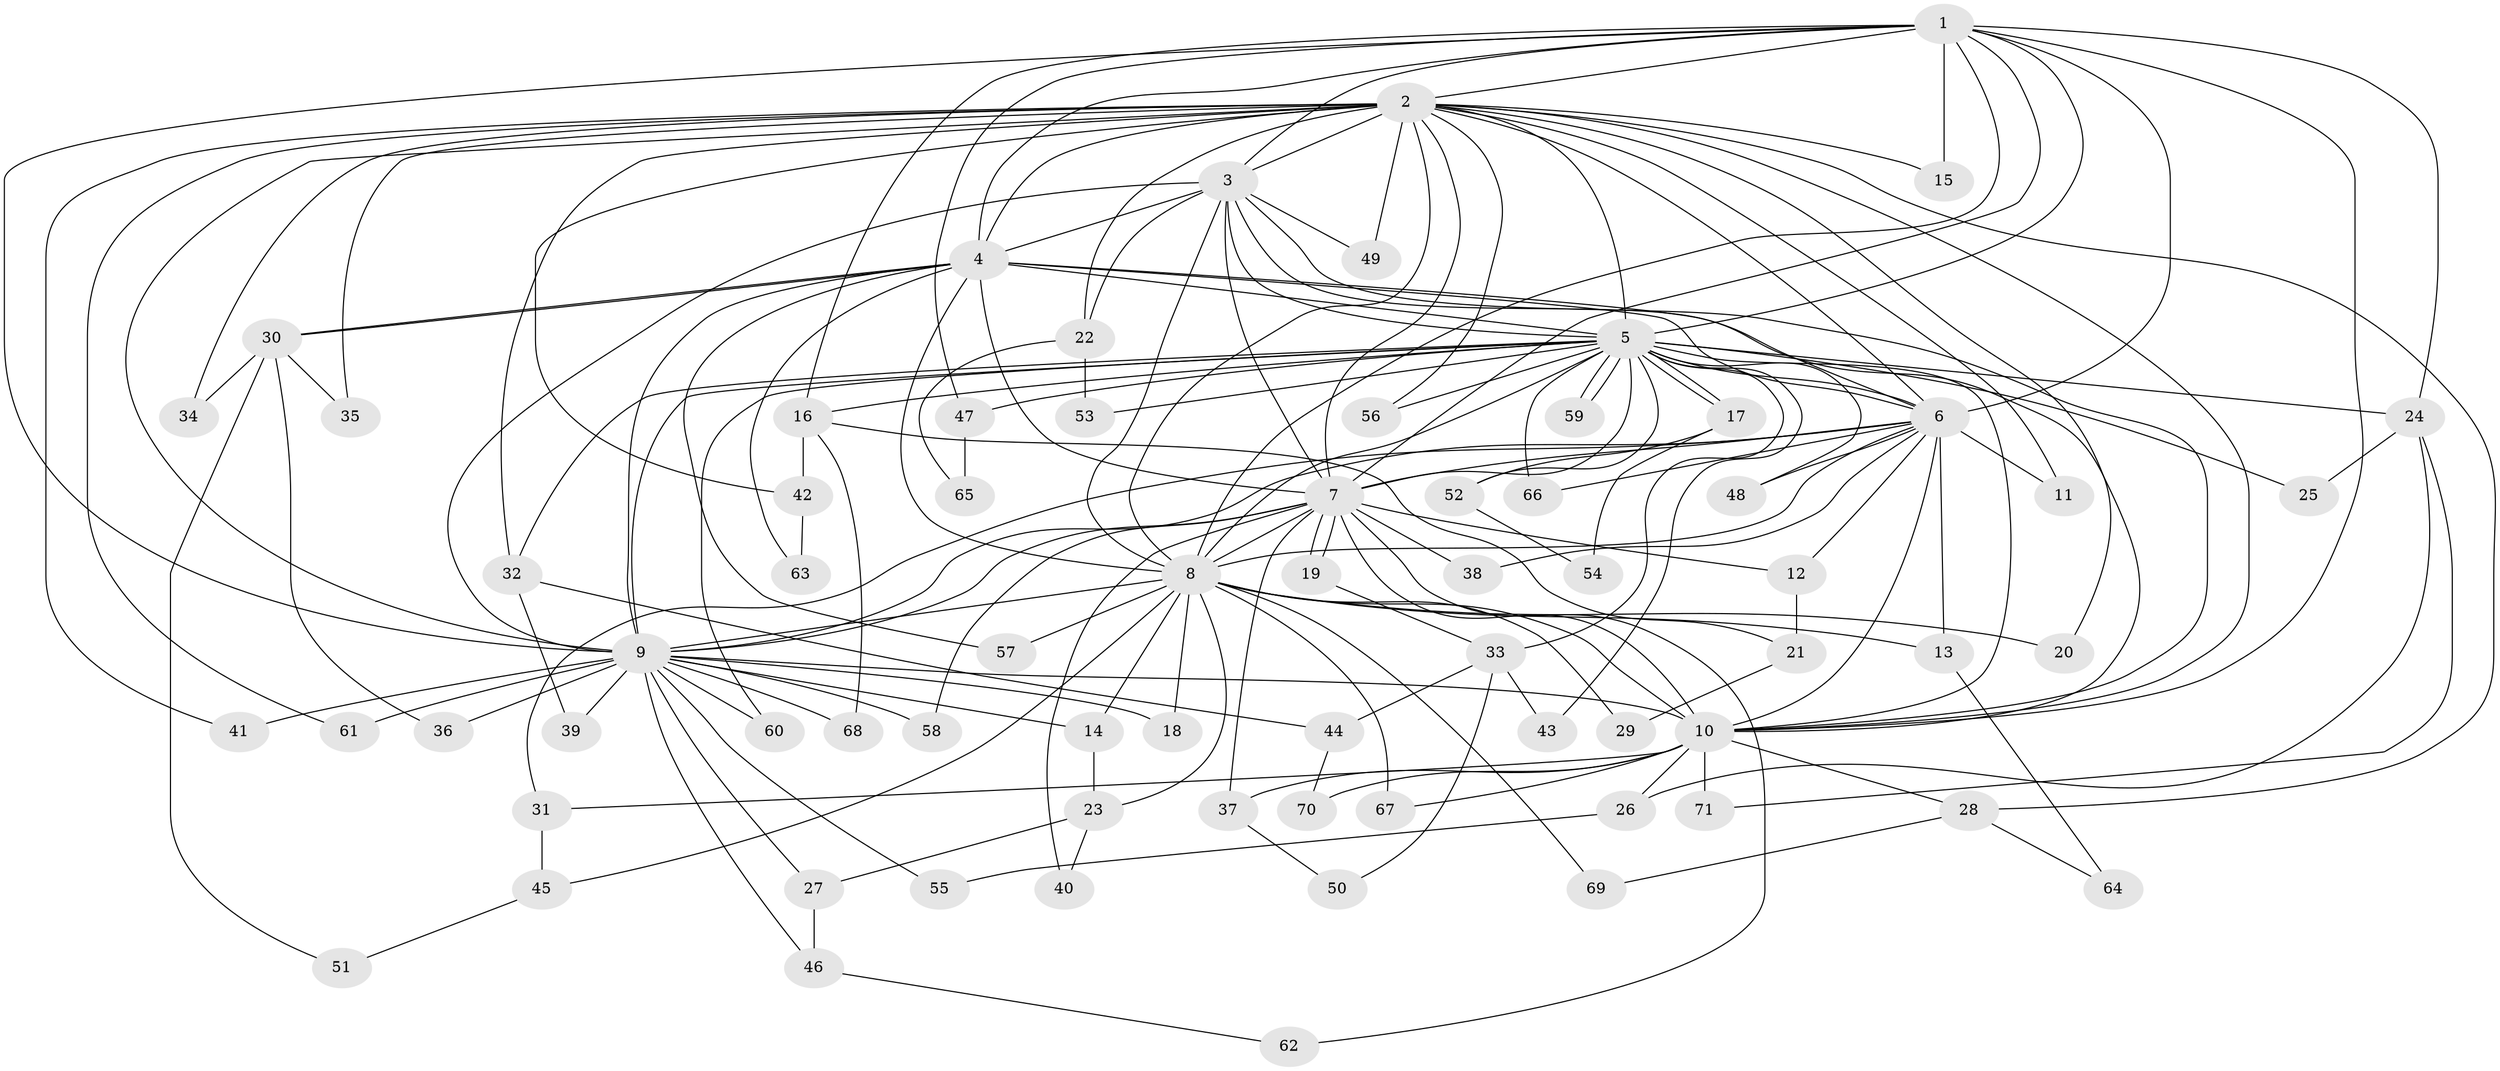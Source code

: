 // Generated by graph-tools (version 1.1) at 2025/35/03/09/25 02:35:05]
// undirected, 71 vertices, 167 edges
graph export_dot {
graph [start="1"]
  node [color=gray90,style=filled];
  1;
  2;
  3;
  4;
  5;
  6;
  7;
  8;
  9;
  10;
  11;
  12;
  13;
  14;
  15;
  16;
  17;
  18;
  19;
  20;
  21;
  22;
  23;
  24;
  25;
  26;
  27;
  28;
  29;
  30;
  31;
  32;
  33;
  34;
  35;
  36;
  37;
  38;
  39;
  40;
  41;
  42;
  43;
  44;
  45;
  46;
  47;
  48;
  49;
  50;
  51;
  52;
  53;
  54;
  55;
  56;
  57;
  58;
  59;
  60;
  61;
  62;
  63;
  64;
  65;
  66;
  67;
  68;
  69;
  70;
  71;
  1 -- 2;
  1 -- 3;
  1 -- 4;
  1 -- 5;
  1 -- 6;
  1 -- 7;
  1 -- 8;
  1 -- 9;
  1 -- 10;
  1 -- 15;
  1 -- 16;
  1 -- 24;
  1 -- 47;
  2 -- 3;
  2 -- 4;
  2 -- 5;
  2 -- 6;
  2 -- 7;
  2 -- 8;
  2 -- 9;
  2 -- 10;
  2 -- 11;
  2 -- 15;
  2 -- 20;
  2 -- 22;
  2 -- 28;
  2 -- 32;
  2 -- 34;
  2 -- 35;
  2 -- 41;
  2 -- 42;
  2 -- 49;
  2 -- 56;
  2 -- 61;
  3 -- 4;
  3 -- 5;
  3 -- 6;
  3 -- 7;
  3 -- 8;
  3 -- 9;
  3 -- 10;
  3 -- 22;
  3 -- 49;
  4 -- 5;
  4 -- 6;
  4 -- 7;
  4 -- 8;
  4 -- 9;
  4 -- 10;
  4 -- 30;
  4 -- 30;
  4 -- 57;
  4 -- 63;
  5 -- 6;
  5 -- 7;
  5 -- 8;
  5 -- 9;
  5 -- 10;
  5 -- 16;
  5 -- 17;
  5 -- 17;
  5 -- 24;
  5 -- 25;
  5 -- 32;
  5 -- 33;
  5 -- 43;
  5 -- 47;
  5 -- 48;
  5 -- 52;
  5 -- 53;
  5 -- 56;
  5 -- 59;
  5 -- 59;
  5 -- 60;
  5 -- 66;
  6 -- 7;
  6 -- 8;
  6 -- 9;
  6 -- 10;
  6 -- 11;
  6 -- 12;
  6 -- 13;
  6 -- 31;
  6 -- 38;
  6 -- 48;
  6 -- 66;
  7 -- 8;
  7 -- 9;
  7 -- 10;
  7 -- 12;
  7 -- 19;
  7 -- 19;
  7 -- 37;
  7 -- 38;
  7 -- 40;
  7 -- 58;
  7 -- 62;
  8 -- 9;
  8 -- 10;
  8 -- 13;
  8 -- 14;
  8 -- 18;
  8 -- 20;
  8 -- 23;
  8 -- 29;
  8 -- 45;
  8 -- 57;
  8 -- 67;
  8 -- 69;
  9 -- 10;
  9 -- 14;
  9 -- 18;
  9 -- 27;
  9 -- 36;
  9 -- 39;
  9 -- 41;
  9 -- 46;
  9 -- 55;
  9 -- 58;
  9 -- 60;
  9 -- 61;
  9 -- 68;
  10 -- 26;
  10 -- 28;
  10 -- 31;
  10 -- 37;
  10 -- 67;
  10 -- 70;
  10 -- 71;
  12 -- 21;
  13 -- 64;
  14 -- 23;
  16 -- 21;
  16 -- 42;
  16 -- 68;
  17 -- 52;
  17 -- 54;
  19 -- 33;
  21 -- 29;
  22 -- 53;
  22 -- 65;
  23 -- 27;
  23 -- 40;
  24 -- 25;
  24 -- 26;
  24 -- 71;
  26 -- 55;
  27 -- 46;
  28 -- 64;
  28 -- 69;
  30 -- 34;
  30 -- 35;
  30 -- 36;
  30 -- 51;
  31 -- 45;
  32 -- 39;
  32 -- 44;
  33 -- 43;
  33 -- 44;
  33 -- 50;
  37 -- 50;
  42 -- 63;
  44 -- 70;
  45 -- 51;
  46 -- 62;
  47 -- 65;
  52 -- 54;
}
